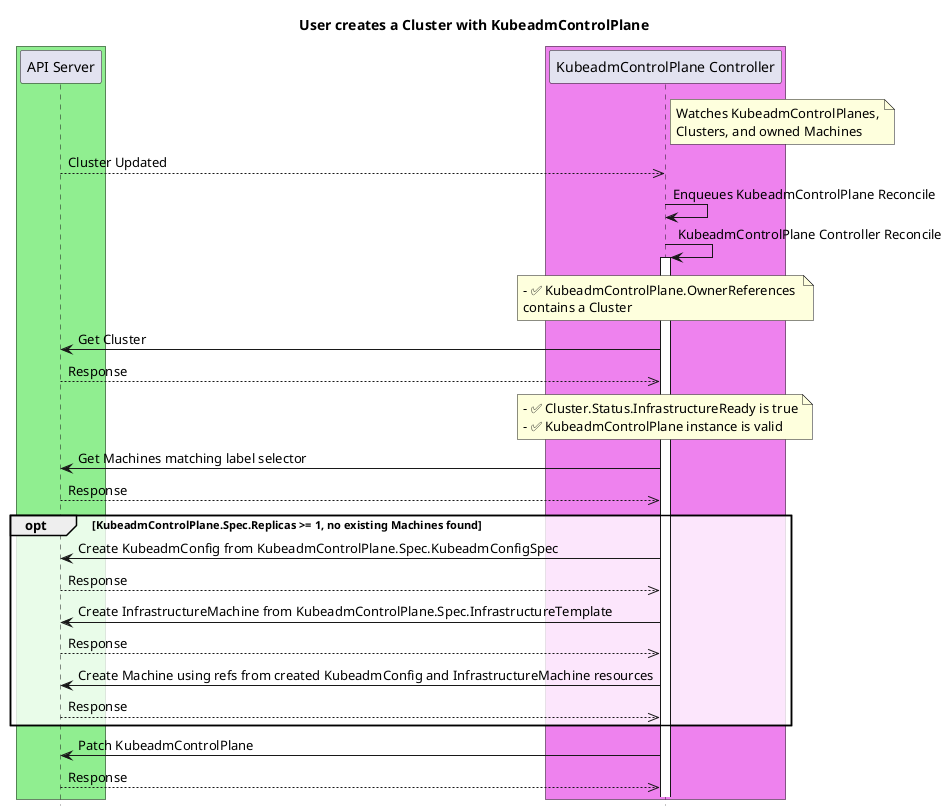 @startuml
title User creates a Cluster with KubeadmControlPlane

' -- GROUPS START ---

box #lightgreen
participant "API Server"
end box

box #violet
participant "KubeadmControlPlane Controller"
end box

' -- GROUPS END ---

note right of "KubeadmControlPlane Controller":Watches KubeadmControlPlanes,\nClusters, and owned Machines

"API Server"-->>"KubeadmControlPlane Controller": Cluster Updated

"KubeadmControlPlane Controller"-> "KubeadmControlPlane Controller":Enqueues KubeadmControlPlane Reconcile

"KubeadmControlPlane Controller"-> "KubeadmControlPlane Controller":KubeadmControlPlane Controller Reconcile
activate "KubeadmControlPlane Controller"

note over "KubeadmControlPlane Controller": - ✅ KubeadmControlPlane.OwnerReferences \ncontains a Cluster

"KubeadmControlPlane Controller"->"API Server": Get Cluster
"KubeadmControlPlane Controller"<<--"API Server": Response

note over "KubeadmControlPlane Controller": - ✅ Cluster.Status.InfrastructureReady is true\n- ✅ KubeadmControlPlane instance is valid

"KubeadmControlPlane Controller"->"API Server": Get Machines matching label selector
"KubeadmControlPlane Controller"<<--"API Server": Response

opt #FFFFFFCC KubeadmControlPlane.Spec.Replicas >= 1, no existing Machines found

"KubeadmControlPlane Controller"->"API Server": Create KubeadmConfig from KubeadmControlPlane.Spec.KubeadmConfigSpec
"KubeadmControlPlane Controller"<<--"API Server": Response

"KubeadmControlPlane Controller"->"API Server": Create InfrastructureMachine from KubeadmControlPlane.Spec.InfrastructureTemplate
"KubeadmControlPlane Controller"<<--"API Server": Response

"KubeadmControlPlane Controller"->"API Server": Create Machine using refs from created KubeadmConfig and InfrastructureMachine resources
"KubeadmControlPlane Controller"<<--"API Server": Response

end

"KubeadmControlPlane Controller"->"API Server": Patch KubeadmControlPlane
"KubeadmControlPlane Controller"<<--"API Server": Response

hide footbox
@enduml
